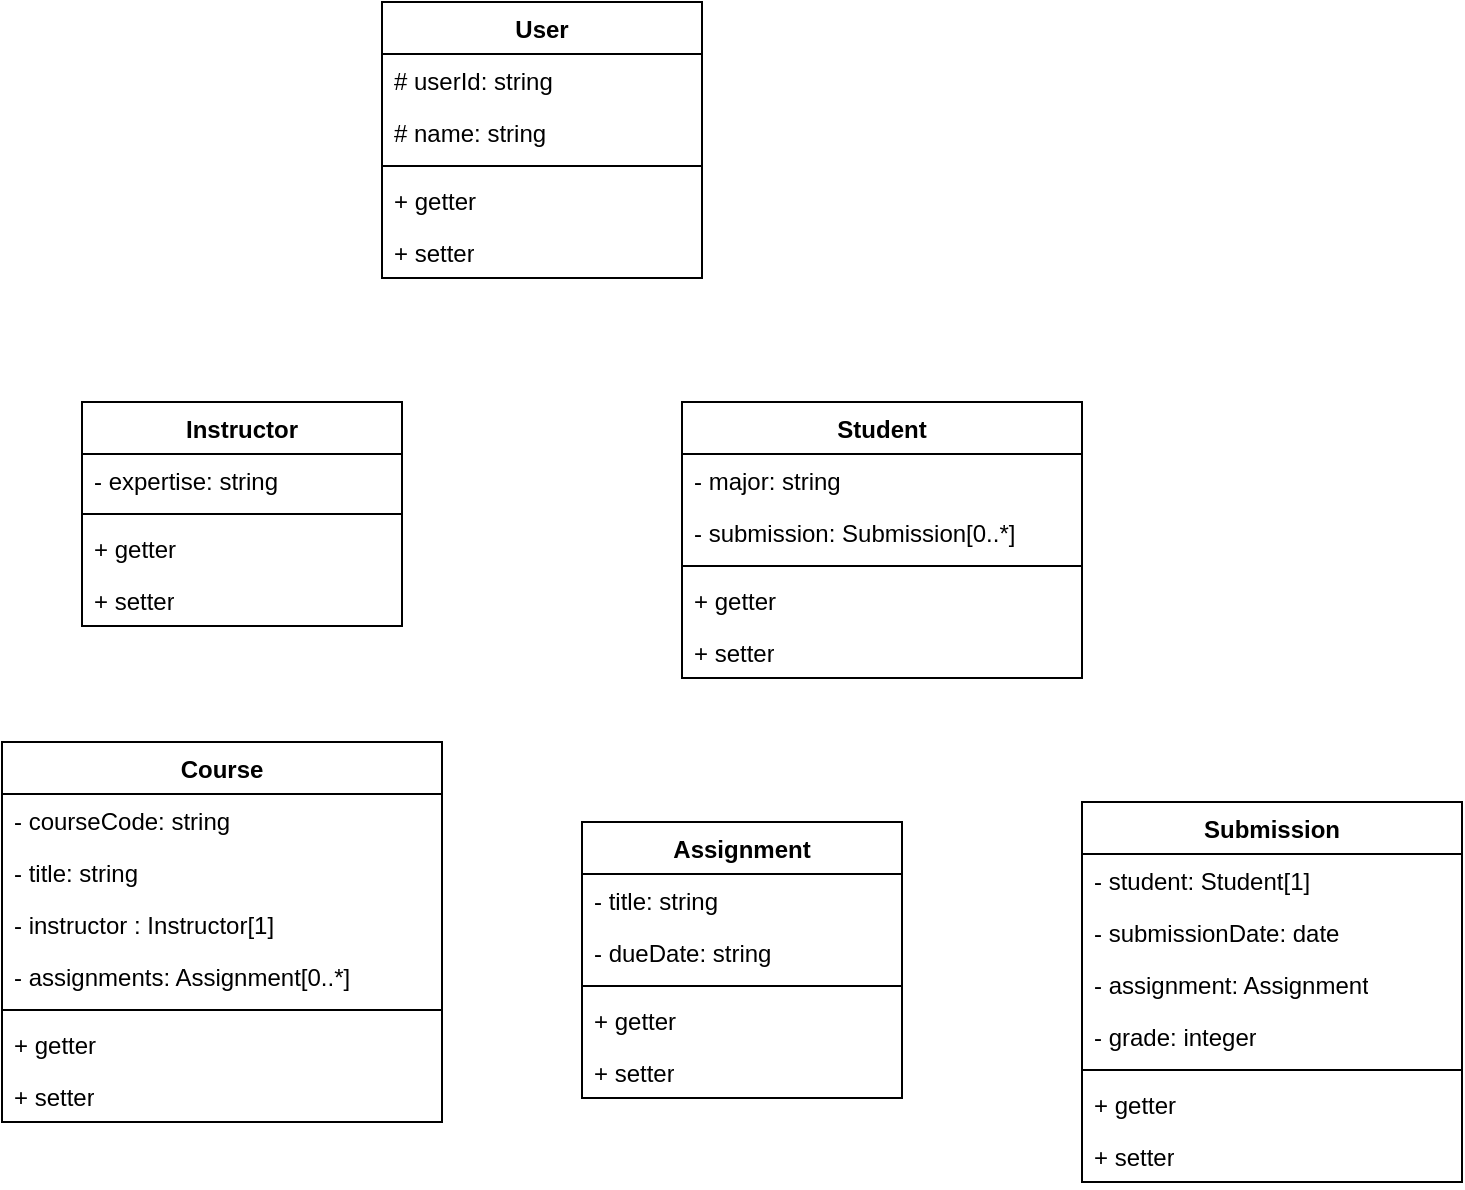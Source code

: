 <mxfile version="26.2.2">
  <diagram name="Page-1" id="FBExu-vGXprKnArH3yFS">
    <mxGraphModel dx="1940" dy="1094" grid="1" gridSize="10" guides="1" tooltips="1" connect="1" arrows="1" fold="1" page="1" pageScale="1" pageWidth="850" pageHeight="1100" math="0" shadow="0">
      <root>
        <mxCell id="0" />
        <mxCell id="1" parent="0" />
        <mxCell id="hgFRvd-qgyo9zUaGLYZs-1" value="User" style="swimlane;fontStyle=1;align=center;verticalAlign=top;childLayout=stackLayout;horizontal=1;startSize=26;horizontalStack=0;resizeParent=1;resizeParentMax=0;resizeLast=0;collapsible=1;marginBottom=0;whiteSpace=wrap;html=1;" vertex="1" parent="1">
          <mxGeometry x="310" y="350" width="160" height="138" as="geometry" />
        </mxCell>
        <mxCell id="hgFRvd-qgyo9zUaGLYZs-2" value="# userId: string" style="text;strokeColor=none;fillColor=none;align=left;verticalAlign=top;spacingLeft=4;spacingRight=4;overflow=hidden;rotatable=0;points=[[0,0.5],[1,0.5]];portConstraint=eastwest;whiteSpace=wrap;html=1;" vertex="1" parent="hgFRvd-qgyo9zUaGLYZs-1">
          <mxGeometry y="26" width="160" height="26" as="geometry" />
        </mxCell>
        <mxCell id="hgFRvd-qgyo9zUaGLYZs-5" value="# name: string" style="text;strokeColor=none;fillColor=none;align=left;verticalAlign=top;spacingLeft=4;spacingRight=4;overflow=hidden;rotatable=0;points=[[0,0.5],[1,0.5]];portConstraint=eastwest;whiteSpace=wrap;html=1;" vertex="1" parent="hgFRvd-qgyo9zUaGLYZs-1">
          <mxGeometry y="52" width="160" height="26" as="geometry" />
        </mxCell>
        <mxCell id="hgFRvd-qgyo9zUaGLYZs-3" value="" style="line;strokeWidth=1;fillColor=none;align=left;verticalAlign=middle;spacingTop=-1;spacingLeft=3;spacingRight=3;rotatable=0;labelPosition=right;points=[];portConstraint=eastwest;strokeColor=inherit;" vertex="1" parent="hgFRvd-qgyo9zUaGLYZs-1">
          <mxGeometry y="78" width="160" height="8" as="geometry" />
        </mxCell>
        <mxCell id="hgFRvd-qgyo9zUaGLYZs-4" value="+ getter" style="text;strokeColor=none;fillColor=none;align=left;verticalAlign=top;spacingLeft=4;spacingRight=4;overflow=hidden;rotatable=0;points=[[0,0.5],[1,0.5]];portConstraint=eastwest;whiteSpace=wrap;html=1;" vertex="1" parent="hgFRvd-qgyo9zUaGLYZs-1">
          <mxGeometry y="86" width="160" height="26" as="geometry" />
        </mxCell>
        <mxCell id="hgFRvd-qgyo9zUaGLYZs-7" value="+ setter" style="text;strokeColor=none;fillColor=none;align=left;verticalAlign=top;spacingLeft=4;spacingRight=4;overflow=hidden;rotatable=0;points=[[0,0.5],[1,0.5]];portConstraint=eastwest;whiteSpace=wrap;html=1;" vertex="1" parent="hgFRvd-qgyo9zUaGLYZs-1">
          <mxGeometry y="112" width="160" height="26" as="geometry" />
        </mxCell>
        <mxCell id="hgFRvd-qgyo9zUaGLYZs-8" value="Instructor" style="swimlane;fontStyle=1;align=center;verticalAlign=top;childLayout=stackLayout;horizontal=1;startSize=26;horizontalStack=0;resizeParent=1;resizeParentMax=0;resizeLast=0;collapsible=1;marginBottom=0;whiteSpace=wrap;html=1;" vertex="1" parent="1">
          <mxGeometry x="160" y="550" width="160" height="112" as="geometry" />
        </mxCell>
        <mxCell id="hgFRvd-qgyo9zUaGLYZs-9" value="- expertise: string" style="text;strokeColor=none;fillColor=none;align=left;verticalAlign=top;spacingLeft=4;spacingRight=4;overflow=hidden;rotatable=0;points=[[0,0.5],[1,0.5]];portConstraint=eastwest;whiteSpace=wrap;html=1;" vertex="1" parent="hgFRvd-qgyo9zUaGLYZs-8">
          <mxGeometry y="26" width="160" height="26" as="geometry" />
        </mxCell>
        <mxCell id="hgFRvd-qgyo9zUaGLYZs-11" value="" style="line;strokeWidth=1;fillColor=none;align=left;verticalAlign=middle;spacingTop=-1;spacingLeft=3;spacingRight=3;rotatable=0;labelPosition=right;points=[];portConstraint=eastwest;strokeColor=inherit;" vertex="1" parent="hgFRvd-qgyo9zUaGLYZs-8">
          <mxGeometry y="52" width="160" height="8" as="geometry" />
        </mxCell>
        <mxCell id="hgFRvd-qgyo9zUaGLYZs-12" value="+ getter" style="text;strokeColor=none;fillColor=none;align=left;verticalAlign=top;spacingLeft=4;spacingRight=4;overflow=hidden;rotatable=0;points=[[0,0.5],[1,0.5]];portConstraint=eastwest;whiteSpace=wrap;html=1;" vertex="1" parent="hgFRvd-qgyo9zUaGLYZs-8">
          <mxGeometry y="60" width="160" height="26" as="geometry" />
        </mxCell>
        <mxCell id="hgFRvd-qgyo9zUaGLYZs-13" value="+ setter" style="text;strokeColor=none;fillColor=none;align=left;verticalAlign=top;spacingLeft=4;spacingRight=4;overflow=hidden;rotatable=0;points=[[0,0.5],[1,0.5]];portConstraint=eastwest;whiteSpace=wrap;html=1;" vertex="1" parent="hgFRvd-qgyo9zUaGLYZs-8">
          <mxGeometry y="86" width="160" height="26" as="geometry" />
        </mxCell>
        <mxCell id="hgFRvd-qgyo9zUaGLYZs-14" value="Student" style="swimlane;fontStyle=1;align=center;verticalAlign=top;childLayout=stackLayout;horizontal=1;startSize=26;horizontalStack=0;resizeParent=1;resizeParentMax=0;resizeLast=0;collapsible=1;marginBottom=0;whiteSpace=wrap;html=1;" vertex="1" parent="1">
          <mxGeometry x="460" y="550" width="200" height="138" as="geometry" />
        </mxCell>
        <mxCell id="hgFRvd-qgyo9zUaGLYZs-15" value="- major: string" style="text;strokeColor=none;fillColor=none;align=left;verticalAlign=top;spacingLeft=4;spacingRight=4;overflow=hidden;rotatable=0;points=[[0,0.5],[1,0.5]];portConstraint=eastwest;whiteSpace=wrap;html=1;" vertex="1" parent="hgFRvd-qgyo9zUaGLYZs-14">
          <mxGeometry y="26" width="200" height="26" as="geometry" />
        </mxCell>
        <mxCell id="hgFRvd-qgyo9zUaGLYZs-16" value="- submission: Submission[0..*]" style="text;strokeColor=none;fillColor=none;align=left;verticalAlign=top;spacingLeft=4;spacingRight=4;overflow=hidden;rotatable=0;points=[[0,0.5],[1,0.5]];portConstraint=eastwest;whiteSpace=wrap;html=1;" vertex="1" parent="hgFRvd-qgyo9zUaGLYZs-14">
          <mxGeometry y="52" width="200" height="26" as="geometry" />
        </mxCell>
        <mxCell id="hgFRvd-qgyo9zUaGLYZs-17" value="" style="line;strokeWidth=1;fillColor=none;align=left;verticalAlign=middle;spacingTop=-1;spacingLeft=3;spacingRight=3;rotatable=0;labelPosition=right;points=[];portConstraint=eastwest;strokeColor=inherit;" vertex="1" parent="hgFRvd-qgyo9zUaGLYZs-14">
          <mxGeometry y="78" width="200" height="8" as="geometry" />
        </mxCell>
        <mxCell id="hgFRvd-qgyo9zUaGLYZs-18" value="+ getter" style="text;strokeColor=none;fillColor=none;align=left;verticalAlign=top;spacingLeft=4;spacingRight=4;overflow=hidden;rotatable=0;points=[[0,0.5],[1,0.5]];portConstraint=eastwest;whiteSpace=wrap;html=1;" vertex="1" parent="hgFRvd-qgyo9zUaGLYZs-14">
          <mxGeometry y="86" width="200" height="26" as="geometry" />
        </mxCell>
        <mxCell id="hgFRvd-qgyo9zUaGLYZs-19" value="+ setter" style="text;strokeColor=none;fillColor=none;align=left;verticalAlign=top;spacingLeft=4;spacingRight=4;overflow=hidden;rotatable=0;points=[[0,0.5],[1,0.5]];portConstraint=eastwest;whiteSpace=wrap;html=1;" vertex="1" parent="hgFRvd-qgyo9zUaGLYZs-14">
          <mxGeometry y="112" width="200" height="26" as="geometry" />
        </mxCell>
        <mxCell id="hgFRvd-qgyo9zUaGLYZs-20" value="Course" style="swimlane;fontStyle=1;align=center;verticalAlign=top;childLayout=stackLayout;horizontal=1;startSize=26;horizontalStack=0;resizeParent=1;resizeParentMax=0;resizeLast=0;collapsible=1;marginBottom=0;whiteSpace=wrap;html=1;" vertex="1" parent="1">
          <mxGeometry x="120" y="720" width="220" height="190" as="geometry" />
        </mxCell>
        <mxCell id="hgFRvd-qgyo9zUaGLYZs-21" value="- courseCode: string" style="text;strokeColor=none;fillColor=none;align=left;verticalAlign=top;spacingLeft=4;spacingRight=4;overflow=hidden;rotatable=0;points=[[0,0.5],[1,0.5]];portConstraint=eastwest;whiteSpace=wrap;html=1;" vertex="1" parent="hgFRvd-qgyo9zUaGLYZs-20">
          <mxGeometry y="26" width="220" height="26" as="geometry" />
        </mxCell>
        <mxCell id="hgFRvd-qgyo9zUaGLYZs-22" value="- title: string" style="text;strokeColor=none;fillColor=none;align=left;verticalAlign=top;spacingLeft=4;spacingRight=4;overflow=hidden;rotatable=0;points=[[0,0.5],[1,0.5]];portConstraint=eastwest;whiteSpace=wrap;html=1;" vertex="1" parent="hgFRvd-qgyo9zUaGLYZs-20">
          <mxGeometry y="52" width="220" height="26" as="geometry" />
        </mxCell>
        <mxCell id="hgFRvd-qgyo9zUaGLYZs-27" value="- instructor : Instructor[1]" style="text;strokeColor=none;fillColor=none;align=left;verticalAlign=top;spacingLeft=4;spacingRight=4;overflow=hidden;rotatable=0;points=[[0,0.5],[1,0.5]];portConstraint=eastwest;whiteSpace=wrap;html=1;" vertex="1" parent="hgFRvd-qgyo9zUaGLYZs-20">
          <mxGeometry y="78" width="220" height="26" as="geometry" />
        </mxCell>
        <mxCell id="hgFRvd-qgyo9zUaGLYZs-26" value="- assignments: Assignment[0..*]" style="text;strokeColor=none;fillColor=none;align=left;verticalAlign=top;spacingLeft=4;spacingRight=4;overflow=hidden;rotatable=0;points=[[0,0.5],[1,0.5]];portConstraint=eastwest;whiteSpace=wrap;html=1;" vertex="1" parent="hgFRvd-qgyo9zUaGLYZs-20">
          <mxGeometry y="104" width="220" height="26" as="geometry" />
        </mxCell>
        <mxCell id="hgFRvd-qgyo9zUaGLYZs-23" value="" style="line;strokeWidth=1;fillColor=none;align=left;verticalAlign=middle;spacingTop=-1;spacingLeft=3;spacingRight=3;rotatable=0;labelPosition=right;points=[];portConstraint=eastwest;strokeColor=inherit;" vertex="1" parent="hgFRvd-qgyo9zUaGLYZs-20">
          <mxGeometry y="130" width="220" height="8" as="geometry" />
        </mxCell>
        <mxCell id="hgFRvd-qgyo9zUaGLYZs-24" value="+ getter" style="text;strokeColor=none;fillColor=none;align=left;verticalAlign=top;spacingLeft=4;spacingRight=4;overflow=hidden;rotatable=0;points=[[0,0.5],[1,0.5]];portConstraint=eastwest;whiteSpace=wrap;html=1;" vertex="1" parent="hgFRvd-qgyo9zUaGLYZs-20">
          <mxGeometry y="138" width="220" height="26" as="geometry" />
        </mxCell>
        <mxCell id="hgFRvd-qgyo9zUaGLYZs-25" value="+ setter" style="text;strokeColor=none;fillColor=none;align=left;verticalAlign=top;spacingLeft=4;spacingRight=4;overflow=hidden;rotatable=0;points=[[0,0.5],[1,0.5]];portConstraint=eastwest;whiteSpace=wrap;html=1;" vertex="1" parent="hgFRvd-qgyo9zUaGLYZs-20">
          <mxGeometry y="164" width="220" height="26" as="geometry" />
        </mxCell>
        <mxCell id="hgFRvd-qgyo9zUaGLYZs-28" value="Assignment" style="swimlane;fontStyle=1;align=center;verticalAlign=top;childLayout=stackLayout;horizontal=1;startSize=26;horizontalStack=0;resizeParent=1;resizeParentMax=0;resizeLast=0;collapsible=1;marginBottom=0;whiteSpace=wrap;html=1;" vertex="1" parent="1">
          <mxGeometry x="410" y="760" width="160" height="138" as="geometry" />
        </mxCell>
        <mxCell id="hgFRvd-qgyo9zUaGLYZs-29" value="- title: string" style="text;strokeColor=none;fillColor=none;align=left;verticalAlign=top;spacingLeft=4;spacingRight=4;overflow=hidden;rotatable=0;points=[[0,0.5],[1,0.5]];portConstraint=eastwest;whiteSpace=wrap;html=1;" vertex="1" parent="hgFRvd-qgyo9zUaGLYZs-28">
          <mxGeometry y="26" width="160" height="26" as="geometry" />
        </mxCell>
        <mxCell id="hgFRvd-qgyo9zUaGLYZs-30" value="- dueDate: string" style="text;strokeColor=none;fillColor=none;align=left;verticalAlign=top;spacingLeft=4;spacingRight=4;overflow=hidden;rotatable=0;points=[[0,0.5],[1,0.5]];portConstraint=eastwest;whiteSpace=wrap;html=1;" vertex="1" parent="hgFRvd-qgyo9zUaGLYZs-28">
          <mxGeometry y="52" width="160" height="26" as="geometry" />
        </mxCell>
        <mxCell id="hgFRvd-qgyo9zUaGLYZs-31" value="" style="line;strokeWidth=1;fillColor=none;align=left;verticalAlign=middle;spacingTop=-1;spacingLeft=3;spacingRight=3;rotatable=0;labelPosition=right;points=[];portConstraint=eastwest;strokeColor=inherit;" vertex="1" parent="hgFRvd-qgyo9zUaGLYZs-28">
          <mxGeometry y="78" width="160" height="8" as="geometry" />
        </mxCell>
        <mxCell id="hgFRvd-qgyo9zUaGLYZs-32" value="+ getter" style="text;strokeColor=none;fillColor=none;align=left;verticalAlign=top;spacingLeft=4;spacingRight=4;overflow=hidden;rotatable=0;points=[[0,0.5],[1,0.5]];portConstraint=eastwest;whiteSpace=wrap;html=1;" vertex="1" parent="hgFRvd-qgyo9zUaGLYZs-28">
          <mxGeometry y="86" width="160" height="26" as="geometry" />
        </mxCell>
        <mxCell id="hgFRvd-qgyo9zUaGLYZs-33" value="+ setter" style="text;strokeColor=none;fillColor=none;align=left;verticalAlign=top;spacingLeft=4;spacingRight=4;overflow=hidden;rotatable=0;points=[[0,0.5],[1,0.5]];portConstraint=eastwest;whiteSpace=wrap;html=1;" vertex="1" parent="hgFRvd-qgyo9zUaGLYZs-28">
          <mxGeometry y="112" width="160" height="26" as="geometry" />
        </mxCell>
        <mxCell id="hgFRvd-qgyo9zUaGLYZs-34" value="Submission" style="swimlane;fontStyle=1;align=center;verticalAlign=top;childLayout=stackLayout;horizontal=1;startSize=26;horizontalStack=0;resizeParent=1;resizeParentMax=0;resizeLast=0;collapsible=1;marginBottom=0;whiteSpace=wrap;html=1;" vertex="1" parent="1">
          <mxGeometry x="660" y="750" width="190" height="190" as="geometry" />
        </mxCell>
        <mxCell id="hgFRvd-qgyo9zUaGLYZs-35" value="- student: Student[1]" style="text;strokeColor=none;fillColor=none;align=left;verticalAlign=top;spacingLeft=4;spacingRight=4;overflow=hidden;rotatable=0;points=[[0,0.5],[1,0.5]];portConstraint=eastwest;whiteSpace=wrap;html=1;" vertex="1" parent="hgFRvd-qgyo9zUaGLYZs-34">
          <mxGeometry y="26" width="190" height="26" as="geometry" />
        </mxCell>
        <mxCell id="hgFRvd-qgyo9zUaGLYZs-36" value="- submissionDate: date" style="text;strokeColor=none;fillColor=none;align=left;verticalAlign=top;spacingLeft=4;spacingRight=4;overflow=hidden;rotatable=0;points=[[0,0.5],[1,0.5]];portConstraint=eastwest;whiteSpace=wrap;html=1;" vertex="1" parent="hgFRvd-qgyo9zUaGLYZs-34">
          <mxGeometry y="52" width="190" height="26" as="geometry" />
        </mxCell>
        <mxCell id="hgFRvd-qgyo9zUaGLYZs-41" value="- assignment: Assignment" style="text;strokeColor=none;fillColor=none;align=left;verticalAlign=top;spacingLeft=4;spacingRight=4;overflow=hidden;rotatable=0;points=[[0,0.5],[1,0.5]];portConstraint=eastwest;whiteSpace=wrap;html=1;" vertex="1" parent="hgFRvd-qgyo9zUaGLYZs-34">
          <mxGeometry y="78" width="190" height="26" as="geometry" />
        </mxCell>
        <mxCell id="hgFRvd-qgyo9zUaGLYZs-40" value="- grade: integer" style="text;strokeColor=none;fillColor=none;align=left;verticalAlign=top;spacingLeft=4;spacingRight=4;overflow=hidden;rotatable=0;points=[[0,0.5],[1,0.5]];portConstraint=eastwest;whiteSpace=wrap;html=1;" vertex="1" parent="hgFRvd-qgyo9zUaGLYZs-34">
          <mxGeometry y="104" width="190" height="26" as="geometry" />
        </mxCell>
        <mxCell id="hgFRvd-qgyo9zUaGLYZs-37" value="" style="line;strokeWidth=1;fillColor=none;align=left;verticalAlign=middle;spacingTop=-1;spacingLeft=3;spacingRight=3;rotatable=0;labelPosition=right;points=[];portConstraint=eastwest;strokeColor=inherit;" vertex="1" parent="hgFRvd-qgyo9zUaGLYZs-34">
          <mxGeometry y="130" width="190" height="8" as="geometry" />
        </mxCell>
        <mxCell id="hgFRvd-qgyo9zUaGLYZs-38" value="+ getter" style="text;strokeColor=none;fillColor=none;align=left;verticalAlign=top;spacingLeft=4;spacingRight=4;overflow=hidden;rotatable=0;points=[[0,0.5],[1,0.5]];portConstraint=eastwest;whiteSpace=wrap;html=1;" vertex="1" parent="hgFRvd-qgyo9zUaGLYZs-34">
          <mxGeometry y="138" width="190" height="26" as="geometry" />
        </mxCell>
        <mxCell id="hgFRvd-qgyo9zUaGLYZs-39" value="+ setter" style="text;strokeColor=none;fillColor=none;align=left;verticalAlign=top;spacingLeft=4;spacingRight=4;overflow=hidden;rotatable=0;points=[[0,0.5],[1,0.5]];portConstraint=eastwest;whiteSpace=wrap;html=1;" vertex="1" parent="hgFRvd-qgyo9zUaGLYZs-34">
          <mxGeometry y="164" width="190" height="26" as="geometry" />
        </mxCell>
      </root>
    </mxGraphModel>
  </diagram>
</mxfile>
